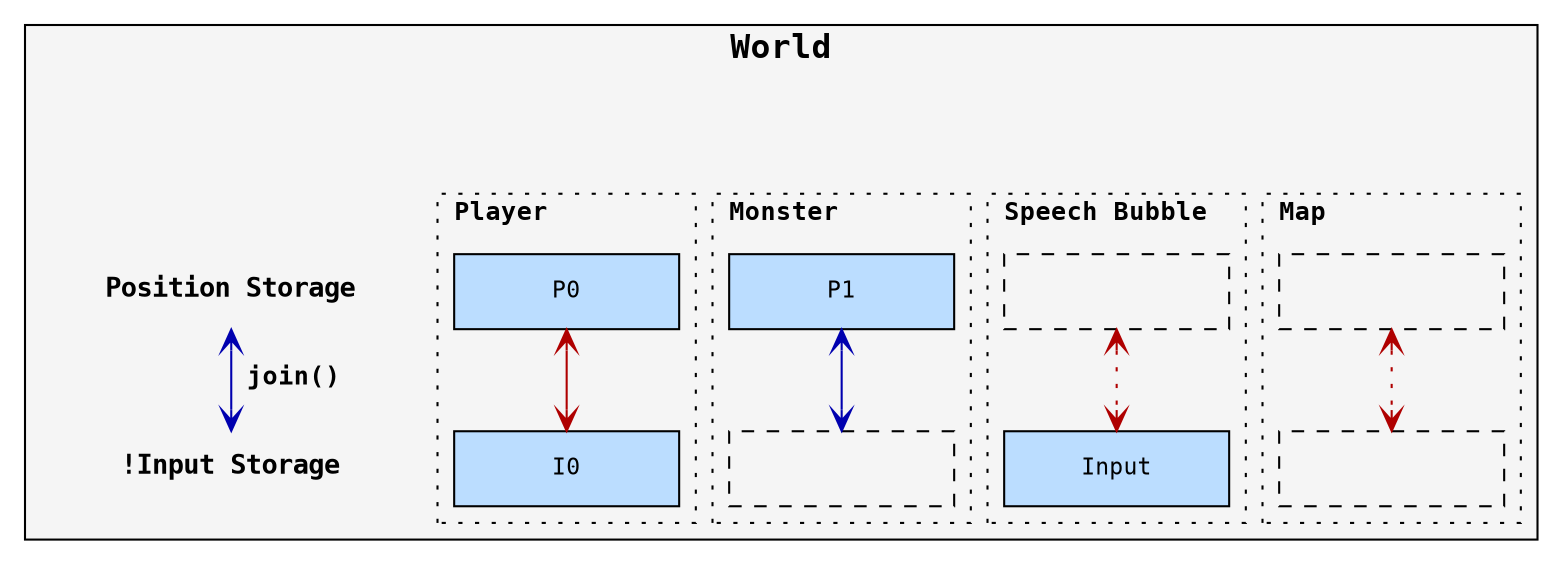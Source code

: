 digraph World {
    bgcolor = "transparent";

    subgraph cluster_Entities {
        bgcolor = "#f5f5f5";
        fontname = "consolas";
        fontsize = 16;
        label = <<b>World<br /></b>>;
        labelloc = top;

        node [
            fillcolor = "#bbddff",
            fontname = "consolas",
            fontsize = 11,
            shape = box,
            style = filled,
            width = 1.5,
        ];

        edge [
            style = invis,
        ];

        subgraph {

            edge [
                dir = "both",
                style = "solid",
                color = "#0000af",
                fontname = "consolas",
                fontsize = 12,
                arrowhead = "vee",
                arrowtail = "vee",
            ];

            subgraph cluster_Storages {
                pencolor = transparent;

                label = "";

                node [
                    style = "setlinewidth(0)",
                    width = 2.3,
                    fontsize = 13,
                ];

                edge [
                    dir = "both",
                    style = "solid",
                    fontname = "consolas",
                    fontsize = 12,
                    arrowhead = "vee",
                    arrowtail = "vee",
                ];

                storage_1 [label = <<b>Position Storage</b>>];
                storage_2 [label = <<b>!Input Storage</b>>];

                storage_1 -> storage_2 [label = <<b> join()</b>>];
            };

            subgraph cluster_Player {
                fontname = "consolas";
                fontsize = 12;
                label = <<b>Player<br /></b>>;
                labelloc = top;
                labeljust = l;
                style = dotted;

                edge [color = "#af0000"];

                player_position [label = "P0"];
                player_input [label = "I0"];

                player_position -> player_input;
            };

            subgraph cluster_Monster {
                fontname = "consolas";
                fontsize = 12;
                label = <<b>Monster<br /></b>>;
                labelloc = top;
                labeljust = l;
                style = dotted;

                monster_position [label = "P1"];
                monster_input [label = "", style = dashed];

                monster_position -> monster_input;
            };

            subgraph cluster_SpeechBubble {
                fontname = "consolas";
                fontsize = 12;
                label = <<b>Speech Bubble<br /></b>>;
                labelloc = top;
                labeljust = l;
                style = dotted;

                edge [color = "#af0000", style = "dotted"];

                speech_bubble_position [label = "", style = dashed];
                speech_bubble_input [label = "Input"];

                speech_bubble_position -> speech_bubble_input;
            };

            subgraph cluster_Map {
                fontname = "consolas";
                fontsize = 12;
                label = <<b>Map<br /></b>>;
                labelloc = top;
                labeljust = l;
                style = dotted;

                edge [color = "#af0000", style = "dotted"];

                map_position [label = "", style = dashed];
                map_input [label = "", style = dashed];

                map_position -> map_input;
            };

        }

        top [style = invis, width = 0, height = 0];
        top -> storage_1;
        top -> player_position;
        top -> monster_position;
        top -> speech_bubble_position;
        top -> map_position;
    }
}
